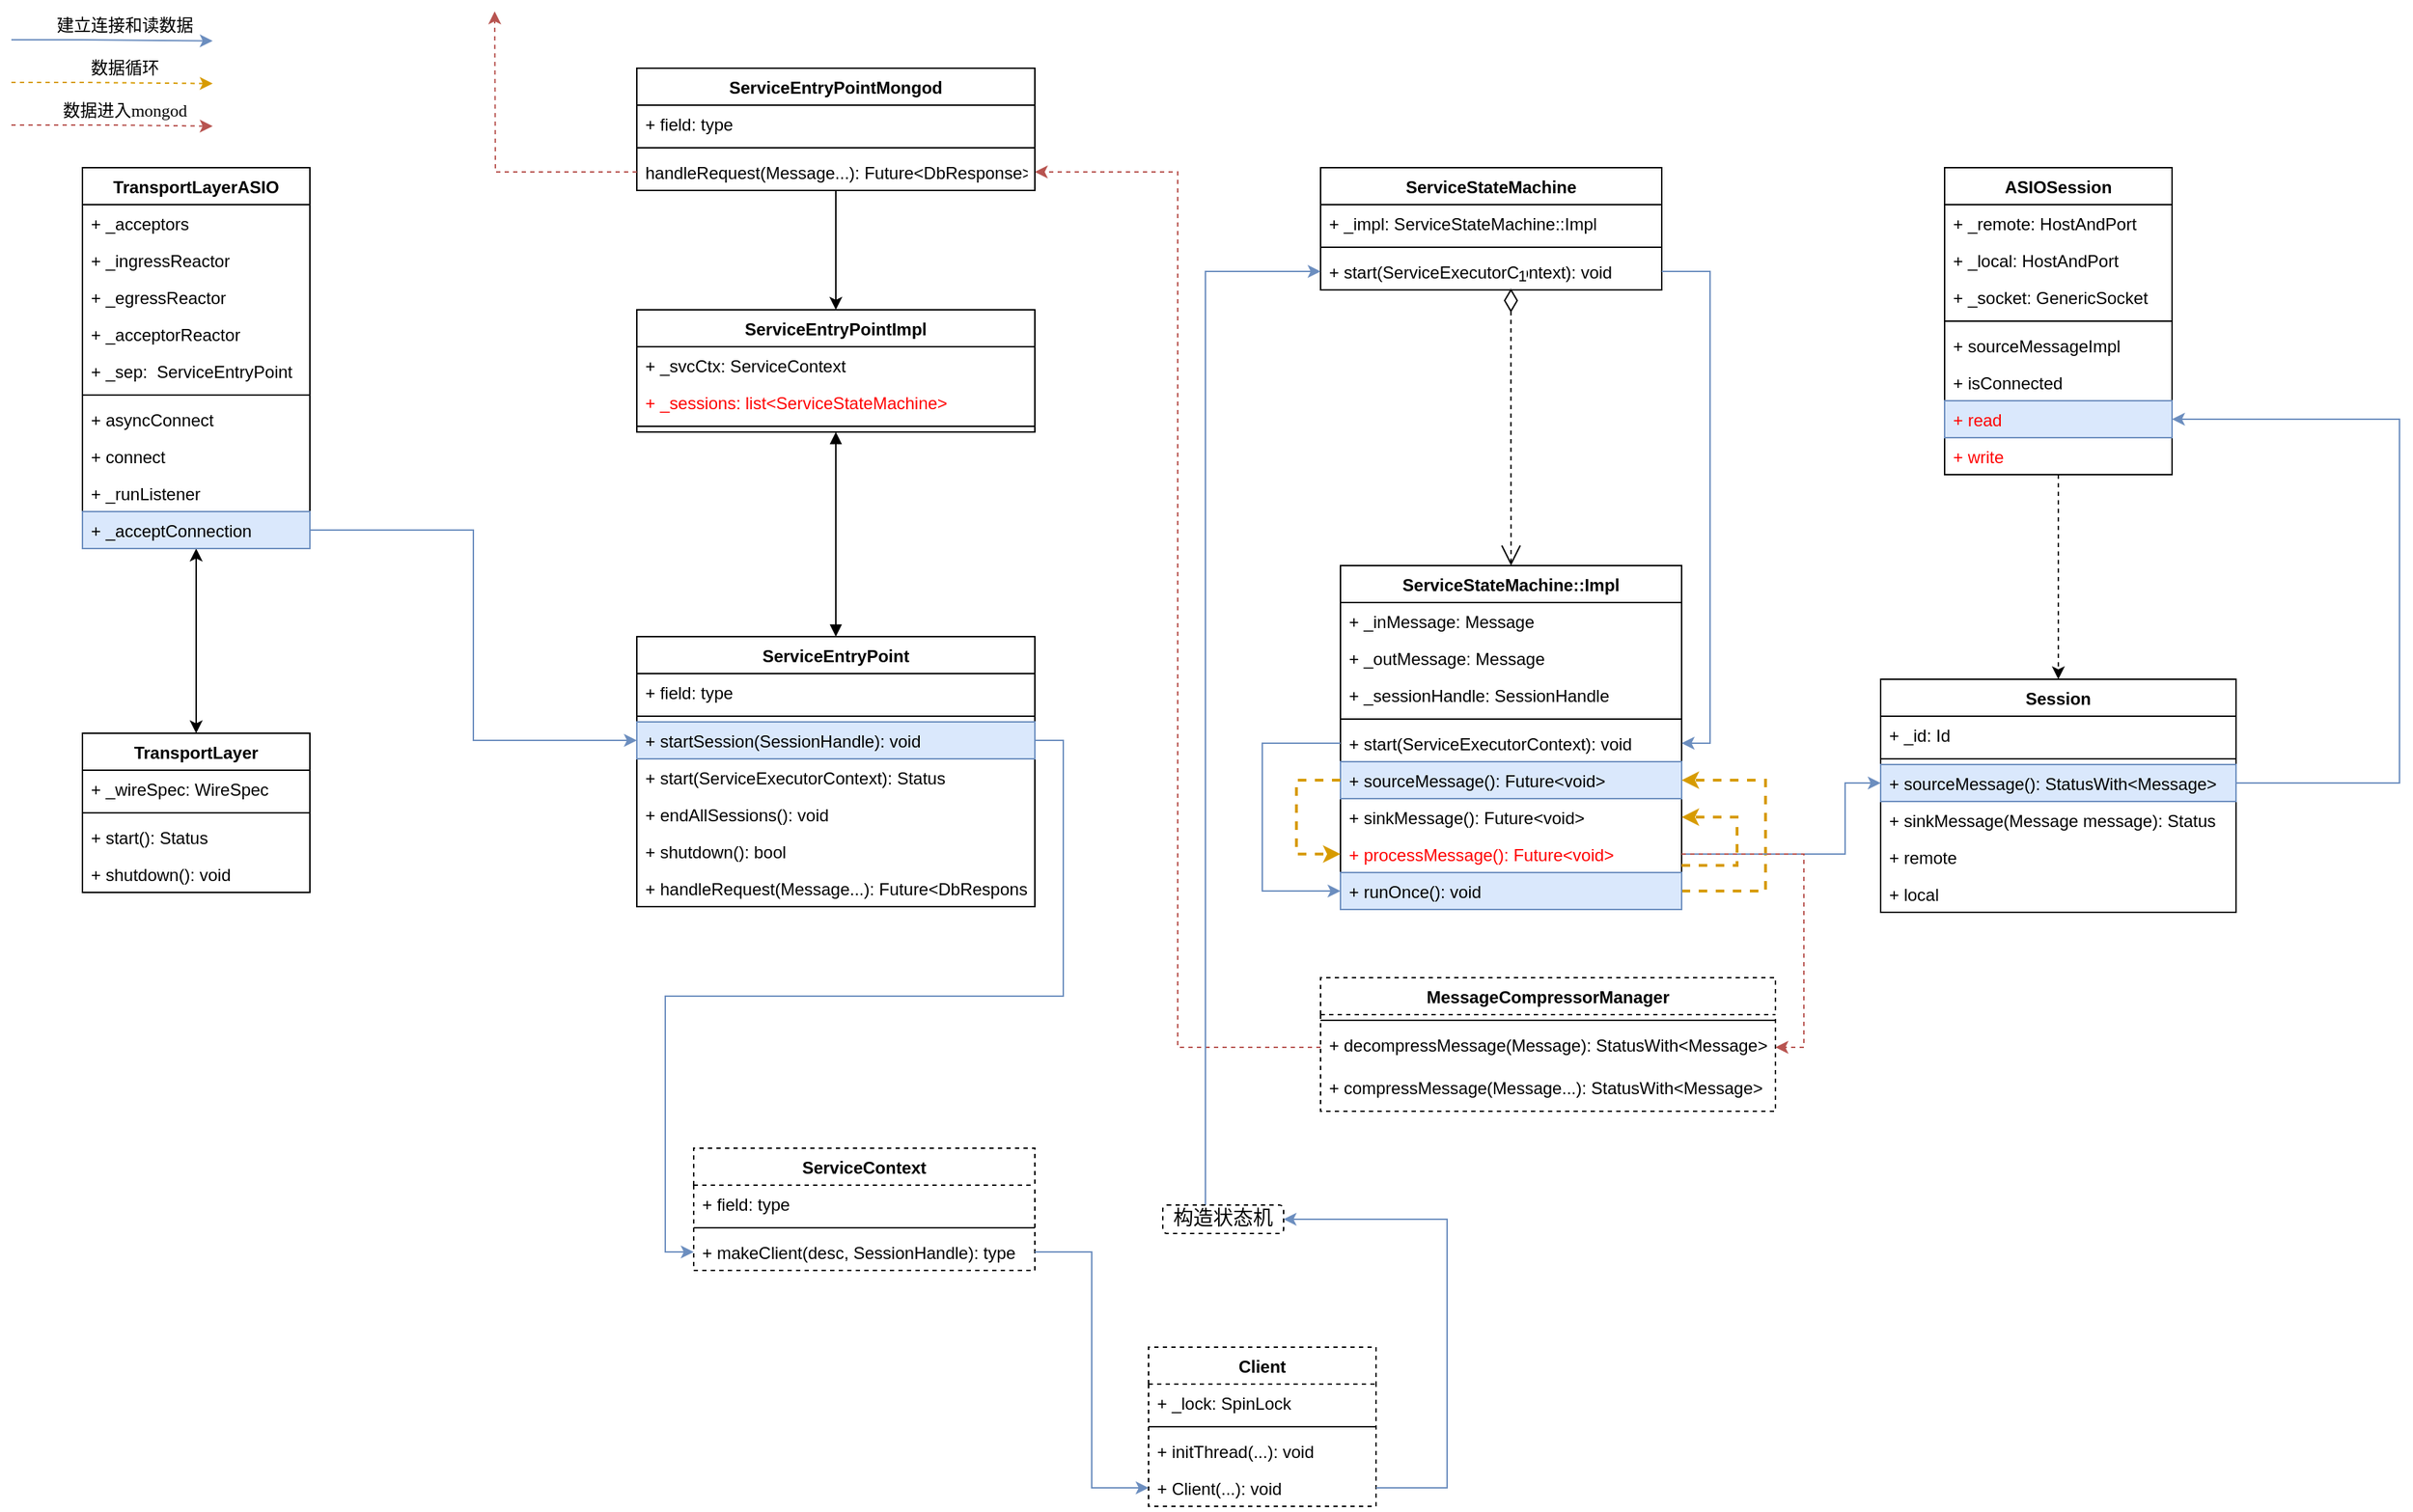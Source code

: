 <mxfile version="14.1.1" type="device"><diagram id="V_Le9gLod1wk7iB19NvI" name="Page-1"><mxGraphModel dx="1673" dy="831" grid="1" gridSize="10" guides="1" tooltips="1" connect="1" arrows="1" fold="1" page="1" pageScale="1" pageWidth="827" pageHeight="1169" math="0" shadow="0"><root><mxCell id="0"/><mxCell id="1" parent="0"/><mxCell id="wCBItEtZA8g9xZ7WY6Gw-7" value="TransportLayer" style="swimlane;fontStyle=1;align=center;verticalAlign=top;childLayout=stackLayout;horizontal=1;startSize=26;horizontalStack=0;resizeParent=1;resizeParentMax=0;resizeLast=0;collapsible=1;marginBottom=0;" vertex="1" parent="1"><mxGeometry x="130" y="518" width="160" height="112" as="geometry"><mxRectangle x="90" y="250" width="120" height="26" as="alternateBounds"/></mxGeometry></mxCell><mxCell id="wCBItEtZA8g9xZ7WY6Gw-8" value="+ _wireSpec: WireSpec" style="text;strokeColor=none;fillColor=none;align=left;verticalAlign=top;spacingLeft=4;spacingRight=4;overflow=hidden;rotatable=0;points=[[0,0.5],[1,0.5]];portConstraint=eastwest;" vertex="1" parent="wCBItEtZA8g9xZ7WY6Gw-7"><mxGeometry y="26" width="160" height="26" as="geometry"/></mxCell><mxCell id="wCBItEtZA8g9xZ7WY6Gw-9" value="" style="line;strokeWidth=1;fillColor=none;align=left;verticalAlign=middle;spacingTop=-1;spacingLeft=3;spacingRight=3;rotatable=0;labelPosition=right;points=[];portConstraint=eastwest;" vertex="1" parent="wCBItEtZA8g9xZ7WY6Gw-7"><mxGeometry y="52" width="160" height="8" as="geometry"/></mxCell><mxCell id="wCBItEtZA8g9xZ7WY6Gw-10" value="+ start(): Status" style="text;strokeColor=none;fillColor=none;align=left;verticalAlign=top;spacingLeft=4;spacingRight=4;overflow=hidden;rotatable=0;points=[[0,0.5],[1,0.5]];portConstraint=eastwest;" vertex="1" parent="wCBItEtZA8g9xZ7WY6Gw-7"><mxGeometry y="60" width="160" height="26" as="geometry"/></mxCell><mxCell id="wCBItEtZA8g9xZ7WY6Gw-11" value="+ shutdown(): void" style="text;strokeColor=none;fillColor=none;align=left;verticalAlign=top;spacingLeft=4;spacingRight=4;overflow=hidden;rotatable=0;points=[[0,0.5],[1,0.5]];portConstraint=eastwest;" vertex="1" parent="wCBItEtZA8g9xZ7WY6Gw-7"><mxGeometry y="86" width="160" height="26" as="geometry"/></mxCell><mxCell id="wCBItEtZA8g9xZ7WY6Gw-85" style="edgeStyle=orthogonalEdgeStyle;rounded=0;orthogonalLoop=1;jettySize=auto;html=1;entryX=0.5;entryY=0;entryDx=0;entryDy=0;startArrow=classic;startFill=1;" edge="1" parent="1" source="wCBItEtZA8g9xZ7WY6Gw-12" target="wCBItEtZA8g9xZ7WY6Gw-7"><mxGeometry relative="1" as="geometry"/></mxCell><mxCell id="wCBItEtZA8g9xZ7WY6Gw-12" value="TransportLayerASIO" style="swimlane;fontStyle=1;align=center;verticalAlign=top;childLayout=stackLayout;horizontal=1;startSize=26;horizontalStack=0;resizeParent=1;resizeParentMax=0;resizeLast=0;collapsible=1;marginBottom=0;" vertex="1" parent="1"><mxGeometry x="130" y="120" width="160" height="268" as="geometry"/></mxCell><mxCell id="wCBItEtZA8g9xZ7WY6Gw-13" value="+ _acceptors" style="text;strokeColor=none;fillColor=none;align=left;verticalAlign=top;spacingLeft=4;spacingRight=4;overflow=hidden;rotatable=0;points=[[0,0.5],[1,0.5]];portConstraint=eastwest;" vertex="1" parent="wCBItEtZA8g9xZ7WY6Gw-12"><mxGeometry y="26" width="160" height="26" as="geometry"/></mxCell><mxCell id="wCBItEtZA8g9xZ7WY6Gw-25" value="+ _ingressReactor" style="text;strokeColor=none;fillColor=none;align=left;verticalAlign=top;spacingLeft=4;spacingRight=4;overflow=hidden;rotatable=0;points=[[0,0.5],[1,0.5]];portConstraint=eastwest;" vertex="1" parent="wCBItEtZA8g9xZ7WY6Gw-12"><mxGeometry y="52" width="160" height="26" as="geometry"/></mxCell><mxCell id="wCBItEtZA8g9xZ7WY6Gw-26" value="+ _egressReactor" style="text;strokeColor=none;fillColor=none;align=left;verticalAlign=top;spacingLeft=4;spacingRight=4;overflow=hidden;rotatable=0;points=[[0,0.5],[1,0.5]];portConstraint=eastwest;" vertex="1" parent="wCBItEtZA8g9xZ7WY6Gw-12"><mxGeometry y="78" width="160" height="26" as="geometry"/></mxCell><mxCell id="wCBItEtZA8g9xZ7WY6Gw-27" value="+ _acceptorReactor" style="text;strokeColor=none;fillColor=none;align=left;verticalAlign=top;spacingLeft=4;spacingRight=4;overflow=hidden;rotatable=0;points=[[0,0.5],[1,0.5]];portConstraint=eastwest;" vertex="1" parent="wCBItEtZA8g9xZ7WY6Gw-12"><mxGeometry y="104" width="160" height="26" as="geometry"/></mxCell><mxCell id="wCBItEtZA8g9xZ7WY6Gw-28" value="+ _sep:  ServiceEntryPoint" style="text;strokeColor=none;fillColor=none;align=left;verticalAlign=top;spacingLeft=4;spacingRight=4;overflow=hidden;rotatable=0;points=[[0,0.5],[1,0.5]];portConstraint=eastwest;" vertex="1" parent="wCBItEtZA8g9xZ7WY6Gw-12"><mxGeometry y="130" width="160" height="26" as="geometry"/></mxCell><mxCell id="wCBItEtZA8g9xZ7WY6Gw-14" value="" style="line;strokeWidth=1;fillColor=none;align=left;verticalAlign=middle;spacingTop=-1;spacingLeft=3;spacingRight=3;rotatable=0;labelPosition=right;points=[];portConstraint=eastwest;" vertex="1" parent="wCBItEtZA8g9xZ7WY6Gw-12"><mxGeometry y="156" width="160" height="8" as="geometry"/></mxCell><mxCell id="wCBItEtZA8g9xZ7WY6Gw-15" value="+ asyncConnect" style="text;strokeColor=none;fillColor=none;align=left;verticalAlign=top;spacingLeft=4;spacingRight=4;overflow=hidden;rotatable=0;points=[[0,0.5],[1,0.5]];portConstraint=eastwest;" vertex="1" parent="wCBItEtZA8g9xZ7WY6Gw-12"><mxGeometry y="164" width="160" height="26" as="geometry"/></mxCell><mxCell id="wCBItEtZA8g9xZ7WY6Gw-24" value="+ connect" style="text;strokeColor=none;fillColor=none;align=left;verticalAlign=top;spacingLeft=4;spacingRight=4;overflow=hidden;rotatable=0;points=[[0,0.5],[1,0.5]];portConstraint=eastwest;" vertex="1" parent="wCBItEtZA8g9xZ7WY6Gw-12"><mxGeometry y="190" width="160" height="26" as="geometry"/></mxCell><mxCell id="wCBItEtZA8g9xZ7WY6Gw-19" value="+ _runListener" style="text;strokeColor=none;fillColor=none;align=left;verticalAlign=top;spacingLeft=4;spacingRight=4;overflow=hidden;rotatable=0;points=[[0,0.5],[1,0.5]];portConstraint=eastwest;" vertex="1" parent="wCBItEtZA8g9xZ7WY6Gw-12"><mxGeometry y="216" width="160" height="26" as="geometry"/></mxCell><mxCell id="wCBItEtZA8g9xZ7WY6Gw-20" value="+ _acceptConnection" style="text;strokeColor=#6c8ebf;fillColor=#dae8fc;align=left;verticalAlign=top;spacingLeft=4;spacingRight=4;overflow=hidden;rotatable=0;points=[[0,0.5],[1,0.5]];portConstraint=eastwest;" vertex="1" parent="wCBItEtZA8g9xZ7WY6Gw-12"><mxGeometry y="242" width="160" height="26" as="geometry"/></mxCell><mxCell id="wCBItEtZA8g9xZ7WY6Gw-102" style="edgeStyle=orthogonalEdgeStyle;rounded=0;orthogonalLoop=1;jettySize=auto;html=1;entryX=0.5;entryY=0;entryDx=0;entryDy=0;dashed=1;startArrow=none;startFill=0;strokeWidth=1;" edge="1" parent="1" source="wCBItEtZA8g9xZ7WY6Gw-29" target="wCBItEtZA8g9xZ7WY6Gw-33"><mxGeometry relative="1" as="geometry"/></mxCell><mxCell id="wCBItEtZA8g9xZ7WY6Gw-29" value="ASIOSession" style="swimlane;fontStyle=1;align=center;verticalAlign=top;childLayout=stackLayout;horizontal=1;startSize=26;horizontalStack=0;resizeParent=1;resizeParentMax=0;resizeLast=0;collapsible=1;marginBottom=0;" vertex="1" parent="1"><mxGeometry x="1440" y="120" width="160" height="216" as="geometry"/></mxCell><mxCell id="wCBItEtZA8g9xZ7WY6Gw-30" value="+ _remote: HostAndPort" style="text;strokeColor=none;fillColor=none;align=left;verticalAlign=top;spacingLeft=4;spacingRight=4;overflow=hidden;rotatable=0;points=[[0,0.5],[1,0.5]];portConstraint=eastwest;" vertex="1" parent="wCBItEtZA8g9xZ7WY6Gw-29"><mxGeometry y="26" width="160" height="26" as="geometry"/></mxCell><mxCell id="wCBItEtZA8g9xZ7WY6Gw-40" value="+ _local: HostAndPort" style="text;strokeColor=none;fillColor=none;align=left;verticalAlign=top;spacingLeft=4;spacingRight=4;overflow=hidden;rotatable=0;points=[[0,0.5],[1,0.5]];portConstraint=eastwest;" vertex="1" parent="wCBItEtZA8g9xZ7WY6Gw-29"><mxGeometry y="52" width="160" height="26" as="geometry"/></mxCell><mxCell id="wCBItEtZA8g9xZ7WY6Gw-41" value="+ _socket: GenericSocket" style="text;strokeColor=none;fillColor=none;align=left;verticalAlign=top;spacingLeft=4;spacingRight=4;overflow=hidden;rotatable=0;points=[[0,0.5],[1,0.5]];portConstraint=eastwest;" vertex="1" parent="wCBItEtZA8g9xZ7WY6Gw-29"><mxGeometry y="78" width="160" height="26" as="geometry"/></mxCell><mxCell id="wCBItEtZA8g9xZ7WY6Gw-31" value="" style="line;strokeWidth=1;fillColor=none;align=left;verticalAlign=middle;spacingTop=-1;spacingLeft=3;spacingRight=3;rotatable=0;labelPosition=right;points=[];portConstraint=eastwest;" vertex="1" parent="wCBItEtZA8g9xZ7WY6Gw-29"><mxGeometry y="104" width="160" height="8" as="geometry"/></mxCell><mxCell id="wCBItEtZA8g9xZ7WY6Gw-32" value="+ sourceMessageImpl" style="text;strokeColor=none;fillColor=none;align=left;verticalAlign=top;spacingLeft=4;spacingRight=4;overflow=hidden;rotatable=0;points=[[0,0.5],[1,0.5]];portConstraint=eastwest;" vertex="1" parent="wCBItEtZA8g9xZ7WY6Gw-29"><mxGeometry y="112" width="160" height="26" as="geometry"/></mxCell><mxCell id="wCBItEtZA8g9xZ7WY6Gw-42" value="+ isConnected" style="text;strokeColor=none;fillColor=none;align=left;verticalAlign=top;spacingLeft=4;spacingRight=4;overflow=hidden;rotatable=0;points=[[0,0.5],[1,0.5]];portConstraint=eastwest;" vertex="1" parent="wCBItEtZA8g9xZ7WY6Gw-29"><mxGeometry y="138" width="160" height="26" as="geometry"/></mxCell><mxCell id="wCBItEtZA8g9xZ7WY6Gw-43" value="+ read" style="text;strokeColor=#6c8ebf;fillColor=#dae8fc;align=left;verticalAlign=top;spacingLeft=4;spacingRight=4;overflow=hidden;rotatable=0;points=[[0,0.5],[1,0.5]];portConstraint=eastwest;fontColor=#FF0000;" vertex="1" parent="wCBItEtZA8g9xZ7WY6Gw-29"><mxGeometry y="164" width="160" height="26" as="geometry"/></mxCell><mxCell id="wCBItEtZA8g9xZ7WY6Gw-44" value="+ write" style="text;strokeColor=none;fillColor=none;align=left;verticalAlign=top;spacingLeft=4;spacingRight=4;overflow=hidden;rotatable=0;points=[[0,0.5],[1,0.5]];portConstraint=eastwest;fontColor=#FF0000;" vertex="1" parent="wCBItEtZA8g9xZ7WY6Gw-29"><mxGeometry y="190" width="160" height="26" as="geometry"/></mxCell><mxCell id="wCBItEtZA8g9xZ7WY6Gw-33" value="Session" style="swimlane;fontStyle=1;align=center;verticalAlign=top;childLayout=stackLayout;horizontal=1;startSize=26;horizontalStack=0;resizeParent=1;resizeParentMax=0;resizeLast=0;collapsible=1;marginBottom=0;" vertex="1" parent="1"><mxGeometry x="1395" y="480" width="250" height="164" as="geometry"/></mxCell><mxCell id="wCBItEtZA8g9xZ7WY6Gw-34" value="+ _id: Id" style="text;strokeColor=none;fillColor=none;align=left;verticalAlign=top;spacingLeft=4;spacingRight=4;overflow=hidden;rotatable=0;points=[[0,0.5],[1,0.5]];portConstraint=eastwest;" vertex="1" parent="wCBItEtZA8g9xZ7WY6Gw-33"><mxGeometry y="26" width="250" height="26" as="geometry"/></mxCell><mxCell id="wCBItEtZA8g9xZ7WY6Gw-35" value="" style="line;strokeWidth=1;fillColor=none;align=left;verticalAlign=middle;spacingTop=-1;spacingLeft=3;spacingRight=3;rotatable=0;labelPosition=right;points=[];portConstraint=eastwest;" vertex="1" parent="wCBItEtZA8g9xZ7WY6Gw-33"><mxGeometry y="52" width="250" height="8" as="geometry"/></mxCell><mxCell id="wCBItEtZA8g9xZ7WY6Gw-36" value="+ sourceMessage(): StatusWith&lt;Message&gt;" style="text;strokeColor=#6c8ebf;fillColor=#dae8fc;align=left;verticalAlign=top;spacingLeft=4;spacingRight=4;overflow=hidden;rotatable=0;points=[[0,0.5],[1,0.5]];portConstraint=eastwest;" vertex="1" parent="wCBItEtZA8g9xZ7WY6Gw-33"><mxGeometry y="60" width="250" height="26" as="geometry"/></mxCell><mxCell id="wCBItEtZA8g9xZ7WY6Gw-37" value="+ sinkMessage(Message message): Status" style="text;strokeColor=none;fillColor=none;align=left;verticalAlign=top;spacingLeft=4;spacingRight=4;overflow=hidden;rotatable=0;points=[[0,0.5],[1,0.5]];portConstraint=eastwest;" vertex="1" parent="wCBItEtZA8g9xZ7WY6Gw-33"><mxGeometry y="86" width="250" height="26" as="geometry"/></mxCell><mxCell id="wCBItEtZA8g9xZ7WY6Gw-38" value="+ remote" style="text;strokeColor=none;fillColor=none;align=left;verticalAlign=top;spacingLeft=4;spacingRight=4;overflow=hidden;rotatable=0;points=[[0,0.5],[1,0.5]];portConstraint=eastwest;" vertex="1" parent="wCBItEtZA8g9xZ7WY6Gw-33"><mxGeometry y="112" width="250" height="26" as="geometry"/></mxCell><mxCell id="wCBItEtZA8g9xZ7WY6Gw-39" value="+ local" style="text;strokeColor=none;fillColor=none;align=left;verticalAlign=top;spacingLeft=4;spacingRight=4;overflow=hidden;rotatable=0;points=[[0,0.5],[1,0.5]];portConstraint=eastwest;" vertex="1" parent="wCBItEtZA8g9xZ7WY6Gw-33"><mxGeometry y="138" width="250" height="26" as="geometry"/></mxCell><mxCell id="wCBItEtZA8g9xZ7WY6Gw-45" value="ServiceEntryPoint" style="swimlane;fontStyle=1;align=center;verticalAlign=top;childLayout=stackLayout;horizontal=1;startSize=26;horizontalStack=0;resizeParent=1;resizeParentMax=0;resizeLast=0;collapsible=1;marginBottom=0;" vertex="1" parent="1"><mxGeometry x="520" y="450" width="280" height="190" as="geometry"/></mxCell><mxCell id="wCBItEtZA8g9xZ7WY6Gw-46" value="+ field: type" style="text;strokeColor=none;fillColor=none;align=left;verticalAlign=top;spacingLeft=4;spacingRight=4;overflow=hidden;rotatable=0;points=[[0,0.5],[1,0.5]];portConstraint=eastwest;" vertex="1" parent="wCBItEtZA8g9xZ7WY6Gw-45"><mxGeometry y="26" width="280" height="26" as="geometry"/></mxCell><mxCell id="wCBItEtZA8g9xZ7WY6Gw-47" value="" style="line;strokeWidth=1;fillColor=none;align=left;verticalAlign=middle;spacingTop=-1;spacingLeft=3;spacingRight=3;rotatable=0;labelPosition=right;points=[];portConstraint=eastwest;" vertex="1" parent="wCBItEtZA8g9xZ7WY6Gw-45"><mxGeometry y="52" width="280" height="8" as="geometry"/></mxCell><mxCell id="wCBItEtZA8g9xZ7WY6Gw-48" value="+ startSession(SessionHandle): void" style="text;strokeColor=#6c8ebf;fillColor=#dae8fc;align=left;verticalAlign=top;spacingLeft=4;spacingRight=4;overflow=hidden;rotatable=0;points=[[0,0.5],[1,0.5]];portConstraint=eastwest;" vertex="1" parent="wCBItEtZA8g9xZ7WY6Gw-45"><mxGeometry y="60" width="280" height="26" as="geometry"/></mxCell><mxCell id="wCBItEtZA8g9xZ7WY6Gw-49" value="+ start(ServiceExecutorContext): Status" style="text;strokeColor=none;fillColor=none;align=left;verticalAlign=top;spacingLeft=4;spacingRight=4;overflow=hidden;rotatable=0;points=[[0,0.5],[1,0.5]];portConstraint=eastwest;" vertex="1" parent="wCBItEtZA8g9xZ7WY6Gw-45"><mxGeometry y="86" width="280" height="26" as="geometry"/></mxCell><mxCell id="wCBItEtZA8g9xZ7WY6Gw-60" value="+ endAllSessions(): void" style="text;strokeColor=none;fillColor=none;align=left;verticalAlign=top;spacingLeft=4;spacingRight=4;overflow=hidden;rotatable=0;points=[[0,0.5],[1,0.5]];portConstraint=eastwest;" vertex="1" parent="wCBItEtZA8g9xZ7WY6Gw-45"><mxGeometry y="112" width="280" height="26" as="geometry"/></mxCell><mxCell id="wCBItEtZA8g9xZ7WY6Gw-50" value="+ shutdown(): bool" style="text;strokeColor=none;fillColor=none;align=left;verticalAlign=top;spacingLeft=4;spacingRight=4;overflow=hidden;rotatable=0;points=[[0,0.5],[1,0.5]];portConstraint=eastwest;" vertex="1" parent="wCBItEtZA8g9xZ7WY6Gw-45"><mxGeometry y="138" width="280" height="26" as="geometry"/></mxCell><mxCell id="wCBItEtZA8g9xZ7WY6Gw-51" value="+ handleRequest(Message...): Future&lt;DbResponse&gt;" style="text;strokeColor=none;fillColor=none;align=left;verticalAlign=top;spacingLeft=4;spacingRight=4;overflow=hidden;rotatable=0;points=[[0,0.5],[1,0.5]];portConstraint=eastwest;" vertex="1" parent="wCBItEtZA8g9xZ7WY6Gw-45"><mxGeometry y="164" width="280" height="26" as="geometry"/></mxCell><mxCell id="wCBItEtZA8g9xZ7WY6Gw-52" value="ServiceEntryPointImpl" style="swimlane;fontStyle=1;align=center;verticalAlign=top;childLayout=stackLayout;horizontal=1;startSize=26;horizontalStack=0;resizeParent=1;resizeParentMax=0;resizeLast=0;collapsible=1;marginBottom=0;" vertex="1" parent="1"><mxGeometry x="520" y="220" width="280" height="86" as="geometry"/></mxCell><mxCell id="wCBItEtZA8g9xZ7WY6Gw-53" value="+ _svcCtx: ServiceContext" style="text;strokeColor=none;fillColor=none;align=left;verticalAlign=top;spacingLeft=4;spacingRight=4;overflow=hidden;rotatable=0;points=[[0,0.5],[1,0.5]];portConstraint=eastwest;" vertex="1" parent="wCBItEtZA8g9xZ7WY6Gw-52"><mxGeometry y="26" width="280" height="26" as="geometry"/></mxCell><mxCell id="wCBItEtZA8g9xZ7WY6Gw-59" value="+ _sessions: list&lt;ServiceStateMachine&gt;" style="text;strokeColor=none;fillColor=none;align=left;verticalAlign=top;spacingLeft=4;spacingRight=4;overflow=hidden;rotatable=0;points=[[0,0.5],[1,0.5]];portConstraint=eastwest;fontStyle=0;fontColor=#FF0000;" vertex="1" parent="wCBItEtZA8g9xZ7WY6Gw-52"><mxGeometry y="52" width="280" height="26" as="geometry"/></mxCell><mxCell id="wCBItEtZA8g9xZ7WY6Gw-54" value="" style="line;strokeWidth=1;fillColor=none;align=left;verticalAlign=middle;spacingTop=-1;spacingLeft=3;spacingRight=3;rotatable=0;labelPosition=right;points=[];portConstraint=eastwest;" vertex="1" parent="wCBItEtZA8g9xZ7WY6Gw-52"><mxGeometry y="78" width="280" height="8" as="geometry"/></mxCell><mxCell id="wCBItEtZA8g9xZ7WY6Gw-61" value="ServiceStateMachine" style="swimlane;fontStyle=1;align=center;verticalAlign=top;childLayout=stackLayout;horizontal=1;startSize=26;horizontalStack=0;resizeParent=1;resizeParentMax=0;resizeLast=0;collapsible=1;marginBottom=0;" vertex="1" parent="1"><mxGeometry x="1001" y="120" width="240" height="86" as="geometry"/></mxCell><mxCell id="wCBItEtZA8g9xZ7WY6Gw-62" value="+ _impl: ServiceStateMachine::Impl" style="text;strokeColor=none;fillColor=none;align=left;verticalAlign=top;spacingLeft=4;spacingRight=4;overflow=hidden;rotatable=0;points=[[0,0.5],[1,0.5]];portConstraint=eastwest;" vertex="1" parent="wCBItEtZA8g9xZ7WY6Gw-61"><mxGeometry y="26" width="240" height="26" as="geometry"/></mxCell><mxCell id="wCBItEtZA8g9xZ7WY6Gw-63" value="" style="line;strokeWidth=1;fillColor=none;align=left;verticalAlign=middle;spacingTop=-1;spacingLeft=3;spacingRight=3;rotatable=0;labelPosition=right;points=[];portConstraint=eastwest;" vertex="1" parent="wCBItEtZA8g9xZ7WY6Gw-61"><mxGeometry y="52" width="240" height="8" as="geometry"/></mxCell><mxCell id="wCBItEtZA8g9xZ7WY6Gw-64" value="+ start(ServiceExecutorContext): void" style="text;strokeColor=none;fillColor=none;align=left;verticalAlign=top;spacingLeft=4;spacingRight=4;overflow=hidden;rotatable=0;points=[[0,0.5],[1,0.5]];portConstraint=eastwest;" vertex="1" parent="wCBItEtZA8g9xZ7WY6Gw-61"><mxGeometry y="60" width="240" height="26" as="geometry"/></mxCell><mxCell id="wCBItEtZA8g9xZ7WY6Gw-65" value="ServiceStateMachine::Impl" style="swimlane;fontStyle=1;align=center;verticalAlign=top;childLayout=stackLayout;horizontal=1;startSize=26;horizontalStack=0;resizeParent=1;resizeParentMax=0;resizeLast=0;collapsible=1;marginBottom=0;" vertex="1" parent="1"><mxGeometry x="1015" y="400" width="240" height="242" as="geometry"/></mxCell><mxCell id="wCBItEtZA8g9xZ7WY6Gw-66" value="+ _inMessage: Message" style="text;strokeColor=none;fillColor=none;align=left;verticalAlign=top;spacingLeft=4;spacingRight=4;overflow=hidden;rotatable=0;points=[[0,0.5],[1,0.5]];portConstraint=eastwest;" vertex="1" parent="wCBItEtZA8g9xZ7WY6Gw-65"><mxGeometry y="26" width="240" height="26" as="geometry"/></mxCell><mxCell id="wCBItEtZA8g9xZ7WY6Gw-69" value="+ _outMessage: Message" style="text;strokeColor=none;fillColor=none;align=left;verticalAlign=top;spacingLeft=4;spacingRight=4;overflow=hidden;rotatable=0;points=[[0,0.5],[1,0.5]];portConstraint=eastwest;" vertex="1" parent="wCBItEtZA8g9xZ7WY6Gw-65"><mxGeometry y="52" width="240" height="26" as="geometry"/></mxCell><mxCell id="wCBItEtZA8g9xZ7WY6Gw-70" value="+ _sessionHandle: SessionHandle" style="text;strokeColor=none;fillColor=none;align=left;verticalAlign=top;spacingLeft=4;spacingRight=4;overflow=hidden;rotatable=0;points=[[0,0.5],[1,0.5]];portConstraint=eastwest;" vertex="1" parent="wCBItEtZA8g9xZ7WY6Gw-65"><mxGeometry y="78" width="240" height="26" as="geometry"/></mxCell><mxCell id="wCBItEtZA8g9xZ7WY6Gw-67" value="" style="line;strokeWidth=1;fillColor=none;align=left;verticalAlign=middle;spacingTop=-1;spacingLeft=3;spacingRight=3;rotatable=0;labelPosition=right;points=[];portConstraint=eastwest;" vertex="1" parent="wCBItEtZA8g9xZ7WY6Gw-65"><mxGeometry y="104" width="240" height="8" as="geometry"/></mxCell><mxCell id="wCBItEtZA8g9xZ7WY6Gw-123" style="edgeStyle=orthogonalEdgeStyle;rounded=0;orthogonalLoop=1;jettySize=auto;html=1;entryX=0;entryY=0.5;entryDx=0;entryDy=0;startArrow=none;startFill=0;strokeWidth=1;fontFamily=Helvetica;fontColor=#000000;fillColor=#dae8fc;strokeColor=#6c8ebf;" edge="1" parent="wCBItEtZA8g9xZ7WY6Gw-65" source="wCBItEtZA8g9xZ7WY6Gw-68" target="wCBItEtZA8g9xZ7WY6Gw-74"><mxGeometry relative="1" as="geometry"><Array as="points"><mxPoint x="-55" y="125"/><mxPoint x="-55" y="229"/></Array></mxGeometry></mxCell><mxCell id="wCBItEtZA8g9xZ7WY6Gw-68" value="+ start(ServiceExecutorContext): void" style="text;strokeColor=none;fillColor=none;align=left;verticalAlign=top;spacingLeft=4;spacingRight=4;overflow=hidden;rotatable=0;points=[[0,0.5],[1,0.5]];portConstraint=eastwest;" vertex="1" parent="wCBItEtZA8g9xZ7WY6Gw-65"><mxGeometry y="112" width="240" height="26" as="geometry"/></mxCell><mxCell id="wCBItEtZA8g9xZ7WY6Gw-73" value="+ sourceMessage(): Future&lt;void&gt;" style="text;strokeColor=#6c8ebf;fillColor=#dae8fc;align=left;verticalAlign=top;spacingLeft=4;spacingRight=4;overflow=hidden;rotatable=0;points=[[0,0.5],[1,0.5]];portConstraint=eastwest;" vertex="1" parent="wCBItEtZA8g9xZ7WY6Gw-65"><mxGeometry y="138" width="240" height="26" as="geometry"/></mxCell><mxCell id="wCBItEtZA8g9xZ7WY6Gw-71" value="+ sinkMessage(): Future&lt;void&gt;" style="text;strokeColor=none;fillColor=none;align=left;verticalAlign=top;spacingLeft=4;spacingRight=4;overflow=hidden;rotatable=0;points=[[0,0.5],[1,0.5]];portConstraint=eastwest;" vertex="1" parent="wCBItEtZA8g9xZ7WY6Gw-65"><mxGeometry y="164" width="240" height="26" as="geometry"/></mxCell><mxCell id="wCBItEtZA8g9xZ7WY6Gw-72" value="+ processMessage(): Future&lt;void&gt;" style="text;strokeColor=none;align=left;verticalAlign=top;spacingLeft=4;spacingRight=4;overflow=hidden;rotatable=0;points=[[0,0.5],[1,0.5]];portConstraint=eastwest;fontColor=#FF0000;" vertex="1" parent="wCBItEtZA8g9xZ7WY6Gw-65"><mxGeometry y="190" width="240" height="26" as="geometry"/></mxCell><mxCell id="wCBItEtZA8g9xZ7WY6Gw-90" style="edgeStyle=orthogonalEdgeStyle;rounded=0;orthogonalLoop=1;jettySize=auto;html=1;entryX=1;entryY=0.5;entryDx=0;entryDy=0;startArrow=none;startFill=0;fillColor=#ffe6cc;strokeColor=#d79b00;strokeWidth=2;dashed=1;" edge="1" parent="wCBItEtZA8g9xZ7WY6Gw-65" source="wCBItEtZA8g9xZ7WY6Gw-74" target="wCBItEtZA8g9xZ7WY6Gw-73"><mxGeometry relative="1" as="geometry"><Array as="points"><mxPoint x="299" y="229"/><mxPoint x="299" y="151"/></Array></mxGeometry></mxCell><mxCell id="wCBItEtZA8g9xZ7WY6Gw-74" value="+ runOnce(): void" style="text;strokeColor=#6c8ebf;fillColor=#dae8fc;align=left;verticalAlign=top;spacingLeft=4;spacingRight=4;overflow=hidden;rotatable=0;points=[[0,0.5],[1,0.5]];portConstraint=eastwest;" vertex="1" parent="wCBItEtZA8g9xZ7WY6Gw-65"><mxGeometry y="216" width="240" height="26" as="geometry"/></mxCell><mxCell id="wCBItEtZA8g9xZ7WY6Gw-92" style="edgeStyle=orthogonalEdgeStyle;rounded=0;orthogonalLoop=1;jettySize=auto;html=1;startArrow=none;startFill=0;entryX=0;entryY=0.5;entryDx=0;entryDy=0;exitX=0;exitY=0.5;exitDx=0;exitDy=0;fillColor=#ffe6cc;strokeColor=#d79b00;strokeWidth=2;dashed=1;" edge="1" parent="wCBItEtZA8g9xZ7WY6Gw-65" source="wCBItEtZA8g9xZ7WY6Gw-73" target="wCBItEtZA8g9xZ7WY6Gw-72"><mxGeometry relative="1" as="geometry"><mxPoint x="-31" y="200" as="targetPoint"/><Array as="points"><mxPoint x="-31" y="151"/><mxPoint x="-31" y="203"/></Array></mxGeometry></mxCell><mxCell id="wCBItEtZA8g9xZ7WY6Gw-93" style="edgeStyle=orthogonalEdgeStyle;rounded=0;orthogonalLoop=1;jettySize=auto;html=1;startArrow=none;startFill=0;entryX=1;entryY=0.5;entryDx=0;entryDy=0;exitX=1;exitY=0.808;exitDx=0;exitDy=0;exitPerimeter=0;fillColor=#ffe6cc;strokeColor=#d79b00;strokeWidth=2;dashed=1;" edge="1" parent="wCBItEtZA8g9xZ7WY6Gw-65" source="wCBItEtZA8g9xZ7WY6Gw-72" target="wCBItEtZA8g9xZ7WY6Gw-71"><mxGeometry relative="1" as="geometry"><mxPoint x="249" y="180" as="targetPoint"/><Array as="points"><mxPoint x="279" y="211"/><mxPoint x="279" y="177"/></Array></mxGeometry></mxCell><mxCell id="wCBItEtZA8g9xZ7WY6Gw-84" value="" style="endArrow=block;startArrow=block;endFill=1;startFill=1;html=1;exitX=0.5;exitY=1;exitDx=0;exitDy=0;" edge="1" parent="1" source="wCBItEtZA8g9xZ7WY6Gw-52" target="wCBItEtZA8g9xZ7WY6Gw-45"><mxGeometry width="160" relative="1" as="geometry"><mxPoint x="580" y="340" as="sourcePoint"/><mxPoint x="740" y="340" as="targetPoint"/></mxGeometry></mxCell><mxCell id="wCBItEtZA8g9xZ7WY6Gw-86" style="edgeStyle=orthogonalEdgeStyle;rounded=0;orthogonalLoop=1;jettySize=auto;html=1;entryX=0;entryY=0.5;entryDx=0;entryDy=0;startArrow=none;startFill=0;fillColor=#dae8fc;strokeColor=#6c8ebf;" edge="1" parent="1" source="wCBItEtZA8g9xZ7WY6Gw-20" target="wCBItEtZA8g9xZ7WY6Gw-48"><mxGeometry relative="1" as="geometry"/></mxCell><mxCell id="wCBItEtZA8g9xZ7WY6Gw-87" style="edgeStyle=orthogonalEdgeStyle;rounded=0;orthogonalLoop=1;jettySize=auto;html=1;entryX=0;entryY=0.5;entryDx=0;entryDy=0;startArrow=none;startFill=0;fillColor=#dae8fc;strokeColor=#6c8ebf;" edge="1" parent="1" source="wCBItEtZA8g9xZ7WY6Gw-48" target="wCBItEtZA8g9xZ7WY6Gw-118"><mxGeometry relative="1" as="geometry"/></mxCell><mxCell id="wCBItEtZA8g9xZ7WY6Gw-94" style="edgeStyle=orthogonalEdgeStyle;rounded=0;orthogonalLoop=1;jettySize=auto;html=1;startArrow=none;startFill=0;exitX=1;exitY=0.5;exitDx=0;exitDy=0;fillColor=#dae8fc;strokeColor=#6c8ebf;entryX=0;entryY=0.5;entryDx=0;entryDy=0;" edge="1" parent="1" source="wCBItEtZA8g9xZ7WY6Gw-72" target="wCBItEtZA8g9xZ7WY6Gw-36"><mxGeometry relative="1" as="geometry"><mxPoint x="1400" y="553" as="sourcePoint"/><mxPoint x="1370" y="540" as="targetPoint"/><Array as="points"><mxPoint x="1370" y="603"/><mxPoint x="1370" y="553"/></Array></mxGeometry></mxCell><mxCell id="wCBItEtZA8g9xZ7WY6Gw-96" style="edgeStyle=orthogonalEdgeStyle;rounded=0;orthogonalLoop=1;jettySize=auto;html=1;startArrow=none;startFill=0;exitX=1;exitY=0.5;exitDx=0;exitDy=0;entryX=1;entryY=0.5;entryDx=0;entryDy=0;fillColor=#dae8fc;strokeColor=#6c8ebf;" edge="1" parent="1" source="wCBItEtZA8g9xZ7WY6Gw-36" target="wCBItEtZA8g9xZ7WY6Gw-43"><mxGeometry relative="1" as="geometry"><mxPoint x="1650" y="297" as="targetPoint"/><Array as="points"><mxPoint x="1760" y="553"/><mxPoint x="1760" y="297"/></Array></mxGeometry></mxCell><mxCell id="wCBItEtZA8g9xZ7WY6Gw-97" value="1" style="endArrow=open;html=1;endSize=12;startArrow=diamondThin;startSize=14;startFill=0;edgeStyle=orthogonalEdgeStyle;align=left;verticalAlign=bottom;dashed=1;strokeWidth=1;exitX=0.558;exitY=0.962;exitDx=0;exitDy=0;exitPerimeter=0;entryX=0.5;entryY=0;entryDx=0;entryDy=0;" edge="1" parent="1" source="wCBItEtZA8g9xZ7WY6Gw-64" target="wCBItEtZA8g9xZ7WY6Gw-65"><mxGeometry x="-1" y="3" relative="1" as="geometry"><mxPoint x="700" y="490" as="sourcePoint"/><mxPoint x="860" y="490" as="targetPoint"/></mxGeometry></mxCell><mxCell id="wCBItEtZA8g9xZ7WY6Gw-98" style="edgeStyle=orthogonalEdgeStyle;rounded=0;orthogonalLoop=1;jettySize=auto;html=1;startArrow=none;startFill=0;fillColor=#dae8fc;strokeColor=#6c8ebf;entryX=0.94;entryY=1.04;entryDx=0;entryDy=0;entryPerimeter=0;" edge="1" parent="1" target="wCBItEtZA8g9xZ7WY6Gw-99"><mxGeometry relative="1" as="geometry"><mxPoint x="80" y="30" as="sourcePoint"/><mxPoint x="230" y="30" as="targetPoint"/><Array as="points"><mxPoint x="130" y="30"/></Array></mxGeometry></mxCell><mxCell id="wCBItEtZA8g9xZ7WY6Gw-99" value="&lt;font data-font-src=&quot;https://fonts.googleapis.com/css?family=ZCOOL+KuaiLe&quot; face=&quot;ZCOOL KuaiLe&quot;&gt;建立连接和读数据&lt;/font&gt;" style="text;html=1;strokeColor=none;fillColor=none;align=center;verticalAlign=middle;whiteSpace=wrap;rounded=0;" vertex="1" parent="1"><mxGeometry x="90" y="10" width="140" height="20" as="geometry"/></mxCell><mxCell id="wCBItEtZA8g9xZ7WY6Gw-100" style="edgeStyle=orthogonalEdgeStyle;rounded=0;orthogonalLoop=1;jettySize=auto;html=1;startArrow=none;startFill=0;fillColor=#ffe6cc;strokeColor=#d79b00;entryX=0.94;entryY=1.04;entryDx=0;entryDy=0;entryPerimeter=0;dashed=1;" edge="1" parent="1" target="wCBItEtZA8g9xZ7WY6Gw-101"><mxGeometry relative="1" as="geometry"><mxPoint x="80" y="60" as="sourcePoint"/><mxPoint x="230" y="60" as="targetPoint"/><Array as="points"><mxPoint x="130" y="60"/></Array></mxGeometry></mxCell><mxCell id="wCBItEtZA8g9xZ7WY6Gw-101" value="&lt;font data-font-src=&quot;https://fonts.googleapis.com/css?family=ZCOOL+KuaiLe&quot; face=&quot;ZCOOL KuaiLe&quot;&gt;数据循环&lt;/font&gt;" style="text;html=1;strokeColor=none;fillColor=none;align=center;verticalAlign=middle;whiteSpace=wrap;rounded=0;" vertex="1" parent="1"><mxGeometry x="90" y="40" width="140" height="20" as="geometry"/></mxCell><mxCell id="wCBItEtZA8g9xZ7WY6Gw-103" value="MessageCompressorManager" style="swimlane;fontStyle=1;align=center;verticalAlign=top;childLayout=stackLayout;horizontal=1;startSize=26;horizontalStack=0;resizeParent=1;resizeParentMax=0;resizeLast=0;collapsible=1;marginBottom=0;dashed=1;fillColor=none;" vertex="1" parent="1"><mxGeometry x="1001" y="690" width="320" height="94" as="geometry"/></mxCell><mxCell id="wCBItEtZA8g9xZ7WY6Gw-105" value="" style="line;strokeWidth=1;fillColor=none;align=left;verticalAlign=middle;spacingTop=-1;spacingLeft=3;spacingRight=3;rotatable=0;labelPosition=right;points=[];portConstraint=eastwest;" vertex="1" parent="wCBItEtZA8g9xZ7WY6Gw-103"><mxGeometry y="26" width="320" height="8" as="geometry"/></mxCell><mxCell id="wCBItEtZA8g9xZ7WY6Gw-106" value="+ decompressMessage(Message): StatusWith&lt;Message&gt;" style="text;strokeColor=none;fillColor=none;align=left;verticalAlign=top;spacingLeft=4;spacingRight=4;overflow=hidden;rotatable=0;points=[[0,0.5],[1,0.5]];portConstraint=eastwest;" vertex="1" parent="wCBItEtZA8g9xZ7WY6Gw-103"><mxGeometry y="34" width="320" height="30" as="geometry"/></mxCell><mxCell id="wCBItEtZA8g9xZ7WY6Gw-110" value="+ compressMessage(Message...): StatusWith&lt;Message&gt;" style="text;strokeColor=none;fillColor=none;align=left;verticalAlign=top;spacingLeft=4;spacingRight=4;overflow=hidden;rotatable=0;points=[[0,0.5],[1,0.5]];portConstraint=eastwest;" vertex="1" parent="wCBItEtZA8g9xZ7WY6Gw-103"><mxGeometry y="64" width="320" height="30" as="geometry"/></mxCell><mxCell id="wCBItEtZA8g9xZ7WY6Gw-107" style="edgeStyle=orthogonalEdgeStyle;rounded=0;orthogonalLoop=1;jettySize=auto;html=1;entryX=1;entryY=0.5;entryDx=0;entryDy=0;dashed=1;startArrow=none;startFill=0;strokeWidth=1;fillColor=#f8cecc;strokeColor=#b85450;" edge="1" parent="1" source="wCBItEtZA8g9xZ7WY6Gw-72" target="wCBItEtZA8g9xZ7WY6Gw-106"><mxGeometry relative="1" as="geometry"/></mxCell><mxCell id="wCBItEtZA8g9xZ7WY6Gw-108" style="edgeStyle=orthogonalEdgeStyle;rounded=0;orthogonalLoop=1;jettySize=auto;html=1;dashed=1;startArrow=none;startFill=0;strokeWidth=1;fillColor=#f8cecc;strokeColor=#b85450;entryX=1;entryY=0.5;entryDx=0;entryDy=0;" edge="1" parent="1" source="wCBItEtZA8g9xZ7WY6Gw-106" target="wCBItEtZA8g9xZ7WY6Gw-148"><mxGeometry relative="1" as="geometry"><mxPoint x="943.08" y="116.006" as="targetPoint"/></mxGeometry></mxCell><mxCell id="wCBItEtZA8g9xZ7WY6Gw-111" value="Client" style="swimlane;fontStyle=1;align=center;verticalAlign=top;childLayout=stackLayout;horizontal=1;startSize=26;horizontalStack=0;resizeParent=1;resizeParentMax=0;resizeLast=0;collapsible=1;marginBottom=0;dashed=1;fillColor=none;fontFamily=Helvetica;" vertex="1" parent="1"><mxGeometry x="880" y="950" width="160" height="112" as="geometry"/></mxCell><mxCell id="wCBItEtZA8g9xZ7WY6Gw-112" value="+ _lock: SpinLock" style="text;strokeColor=none;fillColor=none;align=left;verticalAlign=top;spacingLeft=4;spacingRight=4;overflow=hidden;rotatable=0;points=[[0,0.5],[1,0.5]];portConstraint=eastwest;" vertex="1" parent="wCBItEtZA8g9xZ7WY6Gw-111"><mxGeometry y="26" width="160" height="26" as="geometry"/></mxCell><mxCell id="wCBItEtZA8g9xZ7WY6Gw-113" value="" style="line;strokeWidth=1;fillColor=none;align=left;verticalAlign=middle;spacingTop=-1;spacingLeft=3;spacingRight=3;rotatable=0;labelPosition=right;points=[];portConstraint=eastwest;" vertex="1" parent="wCBItEtZA8g9xZ7WY6Gw-111"><mxGeometry y="52" width="160" height="8" as="geometry"/></mxCell><mxCell id="wCBItEtZA8g9xZ7WY6Gw-114" value="+ initThread(...): void" style="text;strokeColor=none;fillColor=none;align=left;verticalAlign=top;spacingLeft=4;spacingRight=4;overflow=hidden;rotatable=0;points=[[0,0.5],[1,0.5]];portConstraint=eastwest;" vertex="1" parent="wCBItEtZA8g9xZ7WY6Gw-111"><mxGeometry y="60" width="160" height="26" as="geometry"/></mxCell><mxCell id="wCBItEtZA8g9xZ7WY6Gw-124" value="+ Client(...): void" style="text;strokeColor=none;fillColor=none;align=left;verticalAlign=top;spacingLeft=4;spacingRight=4;overflow=hidden;rotatable=0;points=[[0,0.5],[1,0.5]];portConstraint=eastwest;" vertex="1" parent="wCBItEtZA8g9xZ7WY6Gw-111"><mxGeometry y="86" width="160" height="26" as="geometry"/></mxCell><mxCell id="wCBItEtZA8g9xZ7WY6Gw-115" value="ServiceContext" style="swimlane;fontStyle=1;align=center;verticalAlign=top;childLayout=stackLayout;horizontal=1;startSize=26;horizontalStack=0;resizeParent=1;resizeParentMax=0;resizeLast=0;collapsible=1;marginBottom=0;dashed=1;fillColor=none;fontFamily=Helvetica;" vertex="1" parent="1"><mxGeometry x="560" y="810" width="240" height="86" as="geometry"/></mxCell><mxCell id="wCBItEtZA8g9xZ7WY6Gw-116" value="+ field: type" style="text;strokeColor=none;fillColor=none;align=left;verticalAlign=top;spacingLeft=4;spacingRight=4;overflow=hidden;rotatable=0;points=[[0,0.5],[1,0.5]];portConstraint=eastwest;" vertex="1" parent="wCBItEtZA8g9xZ7WY6Gw-115"><mxGeometry y="26" width="240" height="26" as="geometry"/></mxCell><mxCell id="wCBItEtZA8g9xZ7WY6Gw-117" value="" style="line;strokeWidth=1;fillColor=none;align=left;verticalAlign=middle;spacingTop=-1;spacingLeft=3;spacingRight=3;rotatable=0;labelPosition=right;points=[];portConstraint=eastwest;" vertex="1" parent="wCBItEtZA8g9xZ7WY6Gw-115"><mxGeometry y="52" width="240" height="8" as="geometry"/></mxCell><mxCell id="wCBItEtZA8g9xZ7WY6Gw-118" value="+ makeClient(desc, SessionHandle): type" style="text;strokeColor=none;fillColor=none;align=left;verticalAlign=top;spacingLeft=4;spacingRight=4;overflow=hidden;rotatable=0;points=[[0,0.5],[1,0.5]];portConstraint=eastwest;" vertex="1" parent="wCBItEtZA8g9xZ7WY6Gw-115"><mxGeometry y="60" width="240" height="26" as="geometry"/></mxCell><mxCell id="wCBItEtZA8g9xZ7WY6Gw-121" style="edgeStyle=orthogonalEdgeStyle;rounded=0;orthogonalLoop=1;jettySize=auto;html=1;startArrow=none;startFill=0;strokeWidth=1;fontFamily=Helvetica;fontColor=#000000;entryX=0;entryY=0.5;entryDx=0;entryDy=0;fillColor=#dae8fc;strokeColor=#6c8ebf;" edge="1" parent="1" source="wCBItEtZA8g9xZ7WY6Gw-119" target="wCBItEtZA8g9xZ7WY6Gw-64"><mxGeometry relative="1" as="geometry"><mxPoint x="950" y="220" as="targetPoint"/><Array as="points"><mxPoint x="920" y="193"/></Array></mxGeometry></mxCell><mxCell id="wCBItEtZA8g9xZ7WY6Gw-119" value="&lt;font face=&quot;ZCOOL KuaiLe&quot; data-font-src=&quot;https://fonts.googleapis.com/css?family=ZCOOL+KuaiLe&quot; style=&quot;font-size: 14px&quot;&gt;构造状态机&lt;/font&gt;" style="rounded=1;whiteSpace=wrap;html=1;dashed=1;fillColor=none;fontFamily=Helvetica;fontColor=#000000;" vertex="1" parent="1"><mxGeometry x="890" y="850" width="85" height="20" as="geometry"/></mxCell><mxCell id="wCBItEtZA8g9xZ7WY6Gw-122" style="edgeStyle=orthogonalEdgeStyle;rounded=0;orthogonalLoop=1;jettySize=auto;html=1;entryX=1;entryY=0.5;entryDx=0;entryDy=0;startArrow=none;startFill=0;strokeWidth=1;fontFamily=Helvetica;fontColor=#000000;fillColor=#dae8fc;strokeColor=#6c8ebf;" edge="1" parent="1" source="wCBItEtZA8g9xZ7WY6Gw-64" target="wCBItEtZA8g9xZ7WY6Gw-68"><mxGeometry relative="1" as="geometry"/></mxCell><mxCell id="wCBItEtZA8g9xZ7WY6Gw-125" style="edgeStyle=orthogonalEdgeStyle;rounded=0;orthogonalLoop=1;jettySize=auto;html=1;entryX=0;entryY=0.5;entryDx=0;entryDy=0;startArrow=none;startFill=0;strokeWidth=1;fontFamily=Helvetica;fontColor=#000000;fillColor=#dae8fc;strokeColor=#6c8ebf;" edge="1" parent="1" source="wCBItEtZA8g9xZ7WY6Gw-118" target="wCBItEtZA8g9xZ7WY6Gw-124"><mxGeometry relative="1" as="geometry"/></mxCell><mxCell id="wCBItEtZA8g9xZ7WY6Gw-126" style="edgeStyle=orthogonalEdgeStyle;rounded=0;orthogonalLoop=1;jettySize=auto;html=1;startArrow=none;startFill=0;strokeWidth=1;fontFamily=Helvetica;fontColor=#000000;entryX=1;entryY=0.5;entryDx=0;entryDy=0;fillColor=#dae8fc;strokeColor=#6c8ebf;" edge="1" parent="1" source="wCBItEtZA8g9xZ7WY6Gw-124" target="wCBItEtZA8g9xZ7WY6Gw-119"><mxGeometry relative="1" as="geometry"><mxPoint x="990" y="910" as="targetPoint"/><Array as="points"><mxPoint x="1090" y="1049"/><mxPoint x="1090" y="860"/></Array></mxGeometry></mxCell><mxCell id="wCBItEtZA8g9xZ7WY6Gw-133" style="edgeStyle=orthogonalEdgeStyle;rounded=0;orthogonalLoop=1;jettySize=auto;html=1;startArrow=none;startFill=0;strokeWidth=1;fontFamily=Helvetica;fontColor=#000000;" edge="1" parent="1" source="wCBItEtZA8g9xZ7WY6Gw-148" target="wCBItEtZA8g9xZ7WY6Gw-52"><mxGeometry relative="1" as="geometry"><mxPoint x="488" as="sourcePoint"/><Array as="points"><mxPoint x="660" y="150"/><mxPoint x="660" y="150"/></Array></mxGeometry></mxCell><mxCell id="wCBItEtZA8g9xZ7WY6Gw-141" value="ServiceEntryPointMongod" style="swimlane;fontStyle=1;align=center;verticalAlign=top;childLayout=stackLayout;horizontal=1;startSize=26;horizontalStack=0;resizeParent=1;resizeParentMax=0;resizeLast=0;collapsible=1;marginBottom=0;" vertex="1" parent="1"><mxGeometry x="520" y="50" width="280" height="86" as="geometry"/></mxCell><mxCell id="wCBItEtZA8g9xZ7WY6Gw-142" value="+ field: type" style="text;strokeColor=none;fillColor=none;align=left;verticalAlign=top;spacingLeft=4;spacingRight=4;overflow=hidden;rotatable=0;points=[[0,0.5],[1,0.5]];portConstraint=eastwest;" vertex="1" parent="wCBItEtZA8g9xZ7WY6Gw-141"><mxGeometry y="26" width="280" height="26" as="geometry"/></mxCell><mxCell id="wCBItEtZA8g9xZ7WY6Gw-143" value="" style="line;strokeWidth=1;fillColor=none;align=left;verticalAlign=middle;spacingTop=-1;spacingLeft=3;spacingRight=3;rotatable=0;labelPosition=right;points=[];portConstraint=eastwest;" vertex="1" parent="wCBItEtZA8g9xZ7WY6Gw-141"><mxGeometry y="52" width="280" height="8" as="geometry"/></mxCell><mxCell id="wCBItEtZA8g9xZ7WY6Gw-148" value="handleRequest(Message...): Future&lt;DbResponse&gt;" style="text;strokeColor=none;fillColor=none;align=left;verticalAlign=top;spacingLeft=4;spacingRight=4;overflow=hidden;rotatable=0;points=[[0,0.5],[1,0.5]];portConstraint=eastwest;" vertex="1" parent="wCBItEtZA8g9xZ7WY6Gw-141"><mxGeometry y="60" width="280" height="26" as="geometry"/></mxCell><mxCell id="wCBItEtZA8g9xZ7WY6Gw-154" style="edgeStyle=orthogonalEdgeStyle;rounded=0;orthogonalLoop=1;jettySize=auto;html=1;startArrow=none;startFill=0;strokeWidth=1;fontFamily=Helvetica;fontColor=#000000;fillColor=#f8cecc;strokeColor=#b85450;dashed=1;" edge="1" parent="1" source="wCBItEtZA8g9xZ7WY6Gw-148"><mxGeometry relative="1" as="geometry"><mxPoint x="420" y="10" as="targetPoint"/></mxGeometry></mxCell><mxCell id="wCBItEtZA8g9xZ7WY6Gw-155" style="edgeStyle=orthogonalEdgeStyle;rounded=0;orthogonalLoop=1;jettySize=auto;html=1;startArrow=none;startFill=0;fillColor=#f8cecc;strokeColor=#b85450;entryX=0.94;entryY=1.04;entryDx=0;entryDy=0;entryPerimeter=0;dashed=1;" edge="1" parent="1" target="wCBItEtZA8g9xZ7WY6Gw-156"><mxGeometry relative="1" as="geometry"><mxPoint x="80" y="90" as="sourcePoint"/><mxPoint x="230" y="90" as="targetPoint"/><Array as="points"><mxPoint x="151" y="90"/></Array></mxGeometry></mxCell><mxCell id="wCBItEtZA8g9xZ7WY6Gw-156" value="&lt;font face=&quot;ZCOOL KuaiLe&quot;&gt;数据进入&lt;/font&gt;&lt;font face=&quot;Comic Sans MS&quot;&gt;mongod&lt;/font&gt;" style="text;html=1;strokeColor=none;fillColor=none;align=center;verticalAlign=middle;whiteSpace=wrap;rounded=0;" vertex="1" parent="1"><mxGeometry x="90" y="70" width="140" height="20" as="geometry"/></mxCell></root></mxGraphModel></diagram></mxfile>